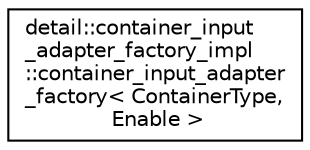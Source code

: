 digraph "Graphical Class Hierarchy"
{
 // LATEX_PDF_SIZE
  edge [fontname="Helvetica",fontsize="10",labelfontname="Helvetica",labelfontsize="10"];
  node [fontname="Helvetica",fontsize="10",shape=record];
  rankdir="LR";
  Node0 [label="detail::container_input\l_adapter_factory_impl\l::container_input_adapter\l_factory\< ContainerType,\l Enable \>",height=0.2,width=0.4,color="black", fillcolor="white", style="filled",URL="$structdetail_1_1container__input__adapter__factory__impl_1_1container__input__adapter__factory.html",tooltip=" "];
}
